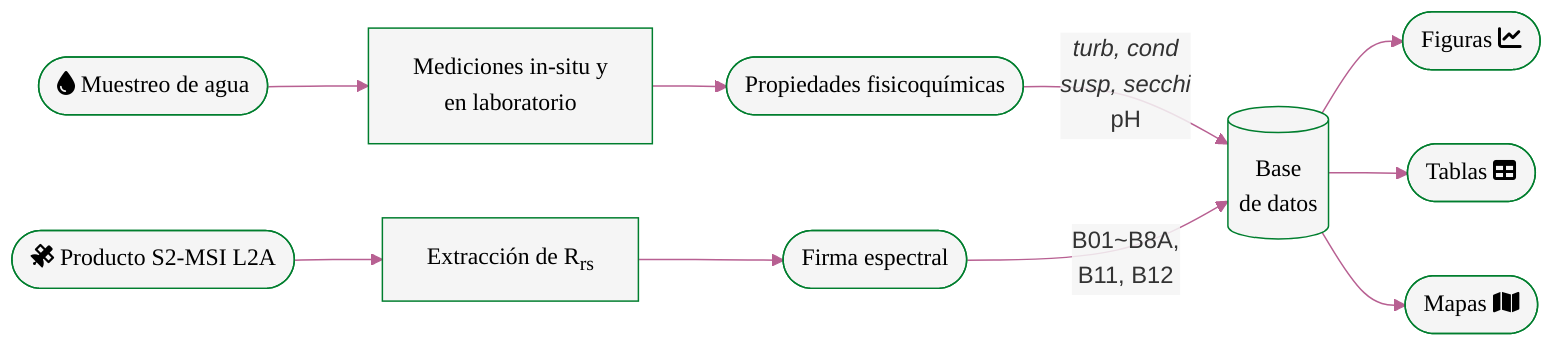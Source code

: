 %%{
  init: {
    'themeVariables': {
      'lineColor': '#B86092',
      'edgeLabelBackground': '#F5F5F5B3'
    }
  }
}%%

flowchart LR
    a1([fa:fa-droplet Muestreo de agua])==>a2[Mediciones in-situ y<br>en laboratorio]
    a2==>a3([Propiedades fisicoquímicas])

    b1([fa:fa-satellite Producto S2-MSI L2A])==>b2[Extracción de R<sub>rs</sub>]
    b2==>b3([Firma espectral])

    a3==> |<i>turb, cond<br>susp, secchi<br></i>pH| E[(Base<br>de datos)]
    b3==> |B01~B8A,<br>B11, B12| E

    E==>F([Figuras fa:fa-chart-line])
    E==>G([Tablas fa:fa-table])
    E==>H([Mapas fa:fa-map])

    classDef default fill:#F5F5F5,stroke:#007E2E,stroke-width:1px,font-family:Ubuntu,color:black;
    linkStyle default stroke:#B86092,stroke-width:1px;